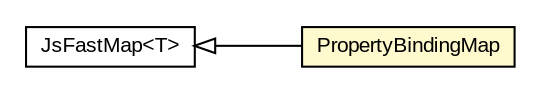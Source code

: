 #!/usr/local/bin/dot
#
# Class diagram 
# Generated by UMLGraph version R5_6-24-gf6e263 (http://www.umlgraph.org/)
#

digraph G {
	edge [fontname="arial",fontsize=10,labelfontname="arial",labelfontsize=10];
	node [fontname="arial",fontsize=10,shape=plaintext];
	nodesep=0.25;
	ranksep=0.5;
	rankdir=LR;
	// org.turbogwt.mvp.databind.PresenterEngine.PropertyBindingMap
	c927 [label=<<table title="org.turbogwt.mvp.databind.PresenterEngine.PropertyBindingMap" border="0" cellborder="1" cellspacing="0" cellpadding="2" port="p" bgcolor="lemonChiffon" href="./PresenterEngine.PropertyBindingMap.html">
		<tr><td><table border="0" cellspacing="0" cellpadding="1">
<tr><td align="center" balign="center"> PropertyBindingMap </td></tr>
		</table></td></tr>
		</table>>, URL="./PresenterEngine.PropertyBindingMap.html", fontname="arial", fontcolor="black", fontsize=10.0];
	//org.turbogwt.mvp.databind.PresenterEngine.PropertyBindingMap extends org.turbogwt.core.js.collections.JsFastMap<org.turbogwt.mvp.databind.PresenterEngine.PropertyBinding>
	c958:p -> c927:p [dir=back,arrowtail=empty];
	// org.turbogwt.core.js.collections.JsFastMap<T>
	c958 [label=<<table title="org.turbogwt.core.js.collections.JsFastMap" border="0" cellborder="1" cellspacing="0" cellpadding="2" port="p">
		<tr><td><table border="0" cellspacing="0" cellpadding="1">
<tr><td align="center" balign="center"> JsFastMap&lt;T&gt; </td></tr>
		</table></td></tr>
		</table>>, URL="null", fontname="arial", fontcolor="black", fontsize=10.0];
}

